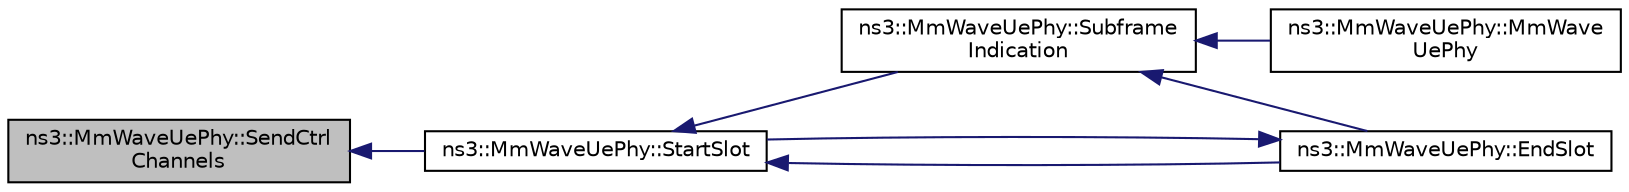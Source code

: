 digraph "ns3::MmWaveUePhy::SendCtrlChannels"
{
  edge [fontname="Helvetica",fontsize="10",labelfontname="Helvetica",labelfontsize="10"];
  node [fontname="Helvetica",fontsize="10",shape=record];
  rankdir="LR";
  Node1 [label="ns3::MmWaveUePhy::SendCtrl\lChannels",height=0.2,width=0.4,color="black", fillcolor="grey75", style="filled", fontcolor="black"];
  Node1 -> Node2 [dir="back",color="midnightblue",fontsize="10",style="solid"];
  Node2 [label="ns3::MmWaveUePhy::StartSlot",height=0.2,width=0.4,color="black", fillcolor="white", style="filled",URL="$d8/df0/classns3_1_1MmWaveUePhy.html#a0ba9495d0cc715ff879dead5c1b5ac5e"];
  Node2 -> Node3 [dir="back",color="midnightblue",fontsize="10",style="solid"];
  Node3 [label="ns3::MmWaveUePhy::Subframe\lIndication",height=0.2,width=0.4,color="black", fillcolor="white", style="filled",URL="$d8/df0/classns3_1_1MmWaveUePhy.html#acefe97bdfce414651ec98e37b62d6705"];
  Node3 -> Node4 [dir="back",color="midnightblue",fontsize="10",style="solid"];
  Node4 [label="ns3::MmWaveUePhy::MmWave\lUePhy",height=0.2,width=0.4,color="black", fillcolor="white", style="filled",URL="$d8/df0/classns3_1_1MmWaveUePhy.html#a9abf97c4bdca3b2a12d5230563a97de6"];
  Node3 -> Node5 [dir="back",color="midnightblue",fontsize="10",style="solid"];
  Node5 [label="ns3::MmWaveUePhy::EndSlot",height=0.2,width=0.4,color="black", fillcolor="white", style="filled",URL="$d8/df0/classns3_1_1MmWaveUePhy.html#a3ee0c4174ef8632859d232b73cbaad0a"];
  Node5 -> Node2 [dir="back",color="midnightblue",fontsize="10",style="solid"];
  Node2 -> Node5 [dir="back",color="midnightblue",fontsize="10",style="solid"];
}
